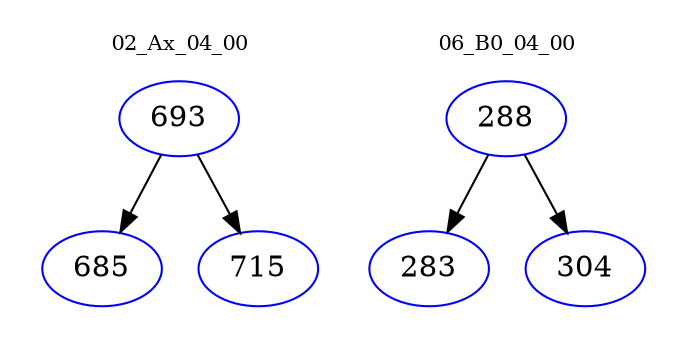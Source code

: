 digraph{
subgraph cluster_0 {
color = white
label = "02_Ax_04_00";
fontsize=10;
T0_693 [label="693", color="blue"]
T0_693 -> T0_685 [color="black"]
T0_685 [label="685", color="blue"]
T0_693 -> T0_715 [color="black"]
T0_715 [label="715", color="blue"]
}
subgraph cluster_1 {
color = white
label = "06_B0_04_00";
fontsize=10;
T1_288 [label="288", color="blue"]
T1_288 -> T1_283 [color="black"]
T1_283 [label="283", color="blue"]
T1_288 -> T1_304 [color="black"]
T1_304 [label="304", color="blue"]
}
}
